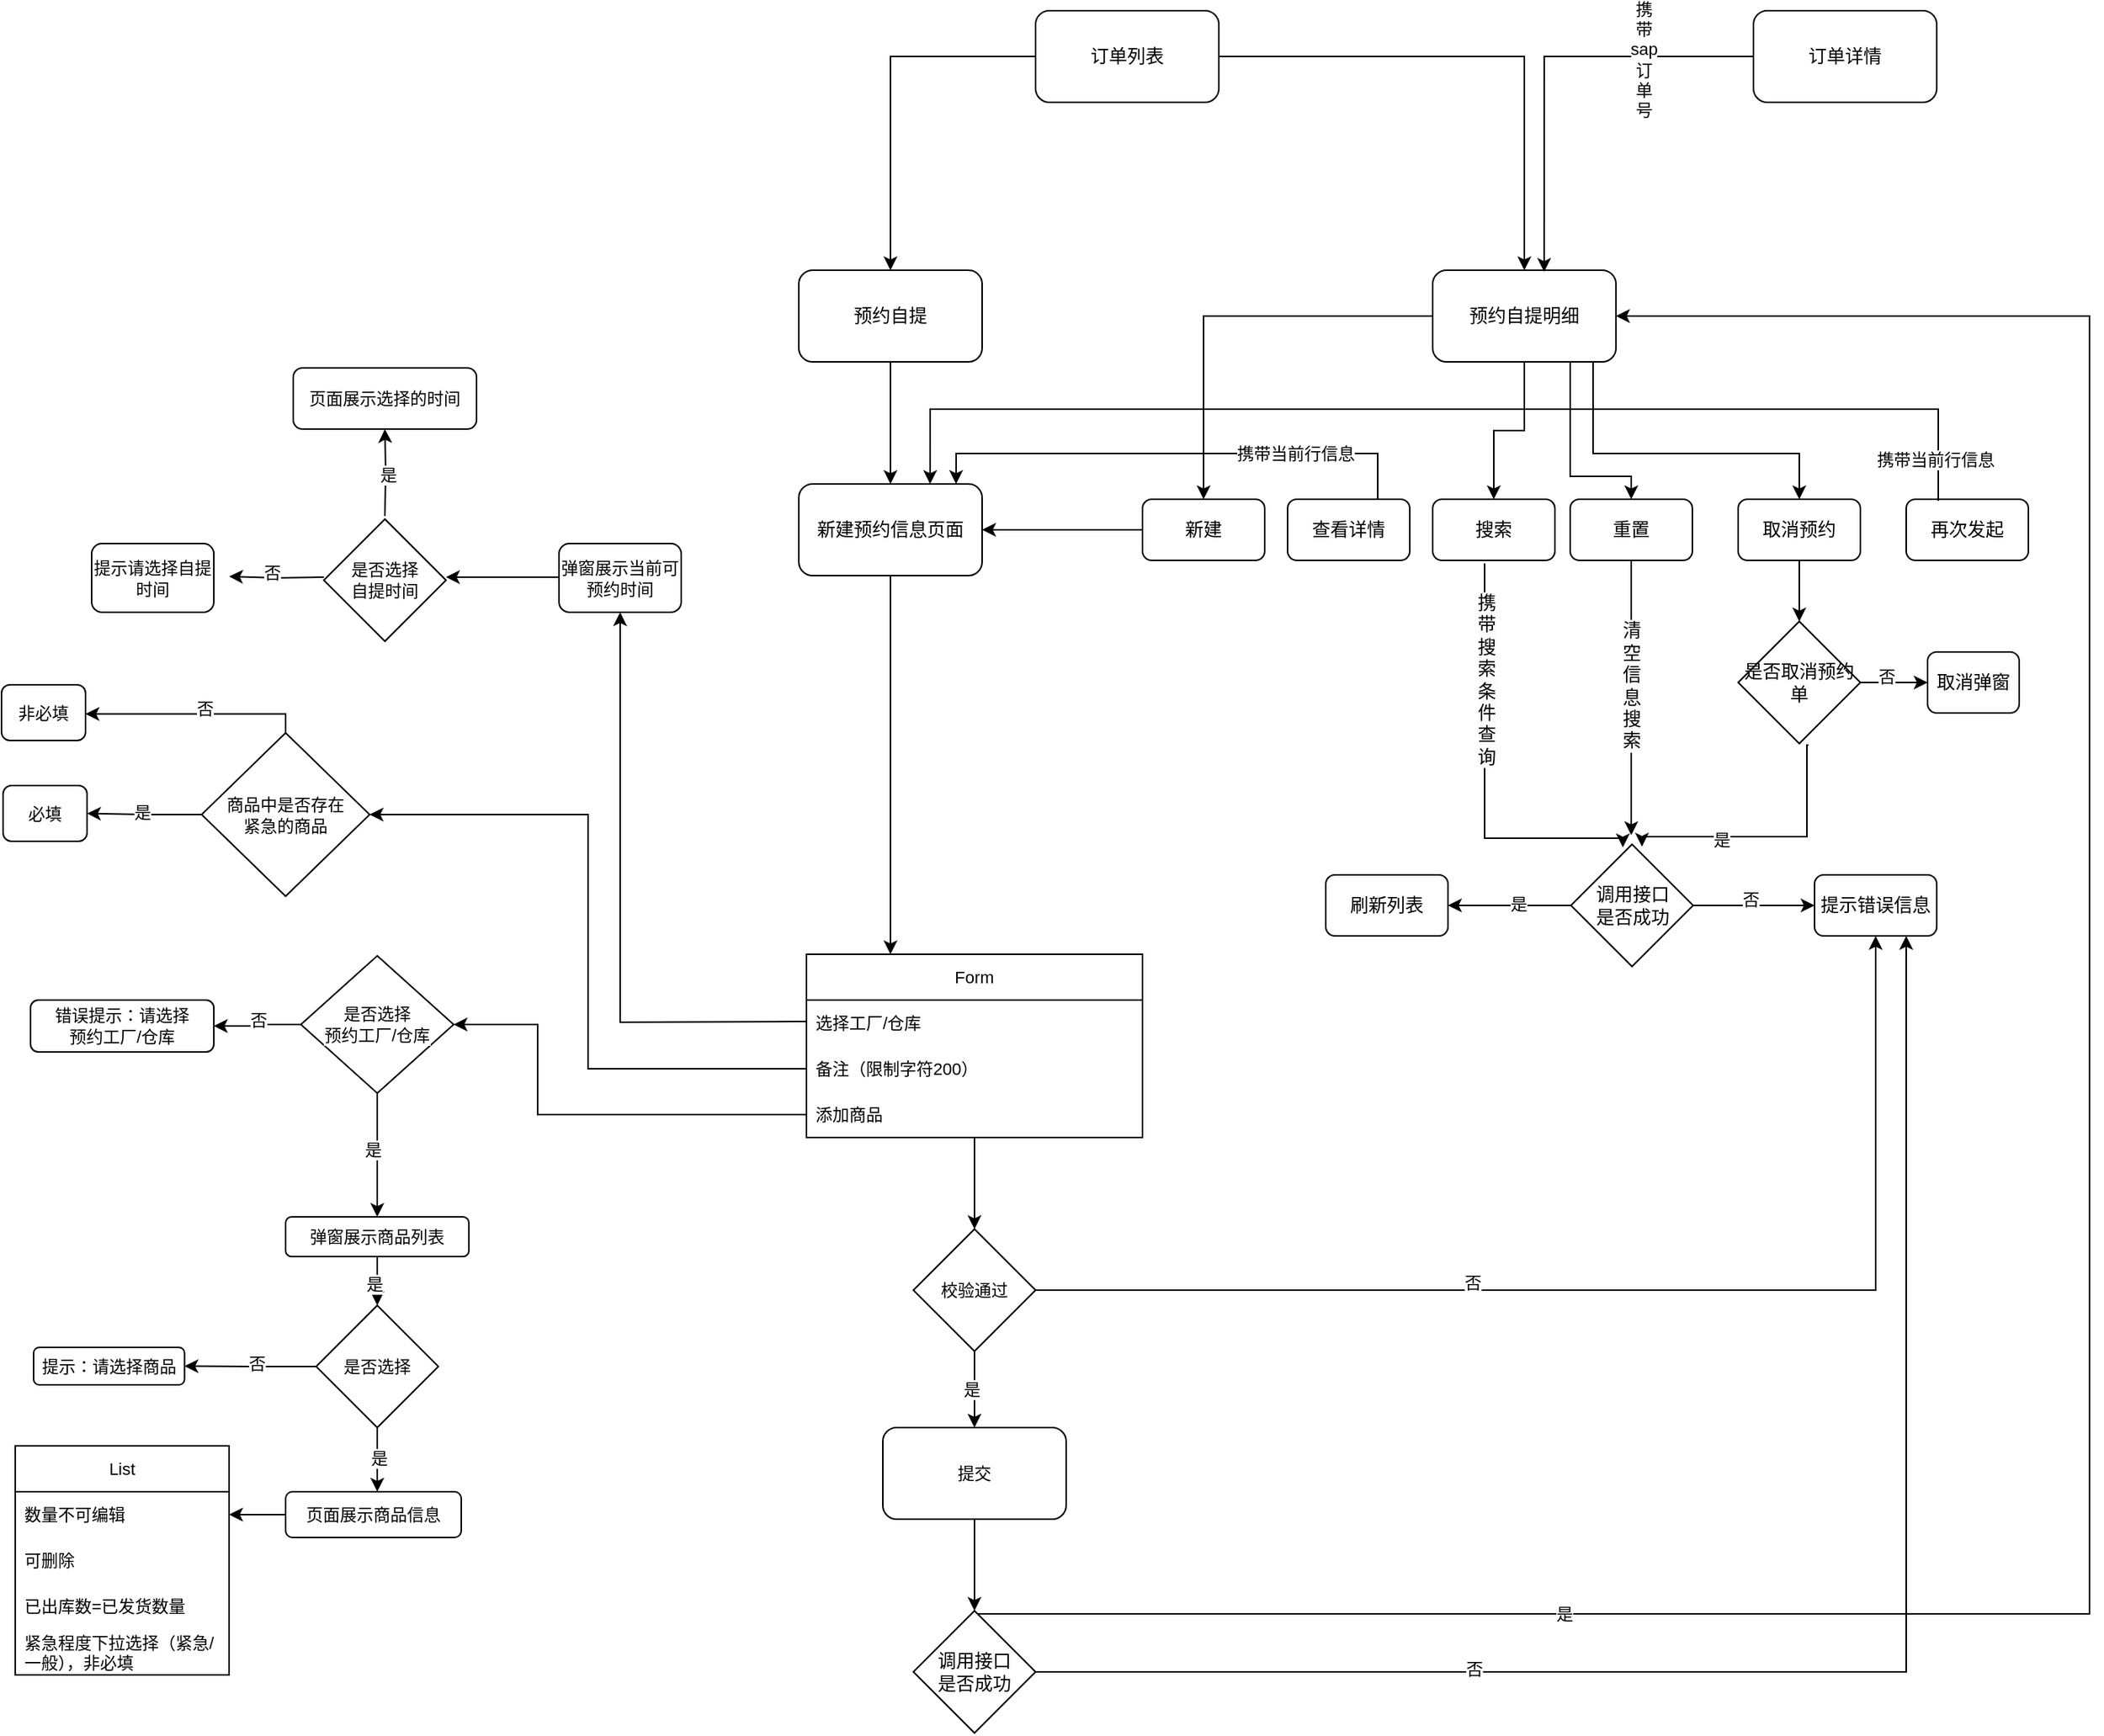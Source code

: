 <mxfile version="24.6.4" type="github">
  <diagram name="第 1 页" id="6jLwEe3Q7Ie_MfTxPmG3">
    <mxGraphModel dx="1687" dy="878" grid="1" gridSize="10" guides="1" tooltips="1" connect="1" arrows="1" fold="1" page="1" pageScale="1" pageWidth="827" pageHeight="1169" math="0" shadow="0">
      <root>
        <mxCell id="0" />
        <mxCell id="1" parent="0" />
        <mxCell id="QM46VXPzepDQlr1Fwprh-3" style="edgeStyle=orthogonalEdgeStyle;rounded=0;orthogonalLoop=1;jettySize=auto;html=1;" edge="1" parent="1" source="QM46VXPzepDQlr1Fwprh-1" target="QM46VXPzepDQlr1Fwprh-5">
          <mxGeometry relative="1" as="geometry">
            <mxPoint x="906" y="150" as="targetPoint" />
          </mxGeometry>
        </mxCell>
        <mxCell id="QM46VXPzepDQlr1Fwprh-110" style="edgeStyle=orthogonalEdgeStyle;shape=connector;rounded=0;orthogonalLoop=1;jettySize=auto;html=1;entryX=0.5;entryY=0;entryDx=0;entryDy=0;strokeColor=default;align=center;verticalAlign=middle;fontFamily=Helvetica;fontSize=11;fontColor=default;labelBackgroundColor=default;endArrow=classic;" edge="1" parent="1" source="QM46VXPzepDQlr1Fwprh-1" target="QM46VXPzepDQlr1Fwprh-4">
          <mxGeometry relative="1" as="geometry" />
        </mxCell>
        <mxCell id="QM46VXPzepDQlr1Fwprh-1" value="订单列表" style="rounded=1;whiteSpace=wrap;html=1;" vertex="1" parent="1">
          <mxGeometry x="686" y="20" width="120" height="60" as="geometry" />
        </mxCell>
        <mxCell id="QM46VXPzepDQlr1Fwprh-6" style="edgeStyle=orthogonalEdgeStyle;rounded=0;orthogonalLoop=1;jettySize=auto;html=1;" edge="1" parent="1" source="QM46VXPzepDQlr1Fwprh-4" target="QM46VXPzepDQlr1Fwprh-7">
          <mxGeometry relative="1" as="geometry">
            <mxPoint x="596" y="360" as="targetPoint" />
          </mxGeometry>
        </mxCell>
        <mxCell id="QM46VXPzepDQlr1Fwprh-4" value="预约自提" style="rounded=1;whiteSpace=wrap;html=1;" vertex="1" parent="1">
          <mxGeometry x="531" y="190" width="120" height="60" as="geometry" />
        </mxCell>
        <mxCell id="QM46VXPzepDQlr1Fwprh-37" style="edgeStyle=orthogonalEdgeStyle;rounded=0;orthogonalLoop=1;jettySize=auto;html=1;" edge="1" parent="1" source="QM46VXPzepDQlr1Fwprh-5" target="QM46VXPzepDQlr1Fwprh-14">
          <mxGeometry relative="1" as="geometry" />
        </mxCell>
        <mxCell id="QM46VXPzepDQlr1Fwprh-40" style="edgeStyle=orthogonalEdgeStyle;rounded=0;orthogonalLoop=1;jettySize=auto;html=1;entryX=0.5;entryY=0;entryDx=0;entryDy=0;" edge="1" parent="1" source="QM46VXPzepDQlr1Fwprh-5" target="QM46VXPzepDQlr1Fwprh-41">
          <mxGeometry relative="1" as="geometry">
            <mxPoint x="876" y="340" as="targetPoint" />
          </mxGeometry>
        </mxCell>
        <mxCell id="QM46VXPzepDQlr1Fwprh-86" style="edgeStyle=orthogonalEdgeStyle;shape=connector;rounded=0;orthogonalLoop=1;jettySize=auto;html=1;strokeColor=default;align=center;verticalAlign=middle;fontFamily=Helvetica;fontSize=11;fontColor=default;labelBackgroundColor=default;endArrow=classic;" edge="1" parent="1" source="QM46VXPzepDQlr1Fwprh-5" target="QM46VXPzepDQlr1Fwprh-26">
          <mxGeometry relative="1" as="geometry">
            <Array as="points">
              <mxPoint x="1051" y="310" />
              <mxPoint x="1186" y="310" />
            </Array>
          </mxGeometry>
        </mxCell>
        <mxCell id="QM46VXPzepDQlr1Fwprh-5" value="预约自提明细" style="rounded=1;whiteSpace=wrap;html=1;" vertex="1" parent="1">
          <mxGeometry x="946" y="190" width="120" height="60" as="geometry" />
        </mxCell>
        <mxCell id="QM46VXPzepDQlr1Fwprh-108" style="edgeStyle=orthogonalEdgeStyle;shape=connector;rounded=0;orthogonalLoop=1;jettySize=auto;html=1;entryX=0.25;entryY=0;entryDx=0;entryDy=0;strokeColor=default;align=center;verticalAlign=middle;fontFamily=Helvetica;fontSize=11;fontColor=default;labelBackgroundColor=default;endArrow=classic;" edge="1" parent="1" source="QM46VXPzepDQlr1Fwprh-7" target="QM46VXPzepDQlr1Fwprh-61">
          <mxGeometry relative="1" as="geometry" />
        </mxCell>
        <mxCell id="QM46VXPzepDQlr1Fwprh-7" value="新建预约信息页面" style="rounded=1;whiteSpace=wrap;html=1;" vertex="1" parent="1">
          <mxGeometry x="531" y="330" width="120" height="60" as="geometry" />
        </mxCell>
        <mxCell id="QM46VXPzepDQlr1Fwprh-9" value="" style="edgeStyle=orthogonalEdgeStyle;rounded=0;orthogonalLoop=1;jettySize=auto;html=1;exitX=0.25;exitY=1;exitDx=0;exitDy=0;" edge="1" parent="1" source="QM46VXPzepDQlr1Fwprh-5" target="QM46VXPzepDQlr1Fwprh-17">
          <mxGeometry relative="1" as="geometry">
            <mxPoint x="976" y="260" as="sourcePoint" />
            <Array as="points">
              <mxPoint x="1036" y="250" />
              <mxPoint x="1036" y="325" />
              <mxPoint x="1076" y="325" />
            </Array>
          </mxGeometry>
        </mxCell>
        <mxCell id="QM46VXPzepDQlr1Fwprh-87" style="edgeStyle=orthogonalEdgeStyle;shape=connector;rounded=0;orthogonalLoop=1;jettySize=auto;html=1;entryX=0.5;entryY=0;entryDx=0;entryDy=0;strokeColor=default;align=center;verticalAlign=middle;fontFamily=Helvetica;fontSize=11;fontColor=default;labelBackgroundColor=default;endArrow=classic;" edge="1" parent="1">
          <mxGeometry relative="1" as="geometry">
            <mxPoint x="980" y="382" as="sourcePoint" />
            <mxPoint x="1070.5" y="568" as="targetPoint" />
            <Array as="points">
              <mxPoint x="980" y="562" />
              <mxPoint x="1071" y="562" />
            </Array>
          </mxGeometry>
        </mxCell>
        <mxCell id="QM46VXPzepDQlr1Fwprh-88" value="&lt;span style=&quot;font-size: 12px; text-wrap: wrap; background-color: rgb(251, 251, 251);&quot;&gt;携带搜索条件查询&lt;/span&gt;" style="edgeLabel;html=1;align=center;verticalAlign=middle;resizable=0;points=[];fontFamily=Helvetica;fontSize=11;fontColor=default;labelBackgroundColor=default;" vertex="1" connectable="0" parent="QM46VXPzepDQlr1Fwprh-87">
          <mxGeometry x="-0.465" y="4" relative="1" as="geometry">
            <mxPoint x="-3" y="2" as="offset" />
          </mxGeometry>
        </mxCell>
        <mxCell id="QM46VXPzepDQlr1Fwprh-14" value="搜索" style="whiteSpace=wrap;html=1;rounded=1;glass=0;strokeWidth=1;shadow=0;" vertex="1" parent="1">
          <mxGeometry x="946" y="340" width="80" height="40" as="geometry" />
        </mxCell>
        <mxCell id="QM46VXPzepDQlr1Fwprh-43" style="edgeStyle=orthogonalEdgeStyle;rounded=0;orthogonalLoop=1;jettySize=auto;html=1;" edge="1" parent="1" source="QM46VXPzepDQlr1Fwprh-17">
          <mxGeometry relative="1" as="geometry">
            <mxPoint x="1076" y="560" as="targetPoint" />
          </mxGeometry>
        </mxCell>
        <mxCell id="QM46VXPzepDQlr1Fwprh-89" value="&lt;span style=&quot;font-size: 12px; text-wrap: wrap; background-color: rgb(251, 251, 251);&quot;&gt;清空信息搜索&lt;/span&gt;" style="edgeLabel;html=1;align=center;verticalAlign=middle;resizable=0;points=[];fontFamily=Helvetica;fontSize=11;fontColor=default;labelBackgroundColor=default;" vertex="1" connectable="0" parent="QM46VXPzepDQlr1Fwprh-43">
          <mxGeometry x="-0.435" relative="1" as="geometry">
            <mxPoint y="31" as="offset" />
          </mxGeometry>
        </mxCell>
        <mxCell id="QM46VXPzepDQlr1Fwprh-17" value="重置" style="whiteSpace=wrap;html=1;rounded=1;glass=0;strokeWidth=1;shadow=0;" vertex="1" parent="1">
          <mxGeometry x="1036" y="340" width="80" height="40" as="geometry" />
        </mxCell>
        <mxCell id="QM46VXPzepDQlr1Fwprh-19" value="" style="edgeStyle=orthogonalEdgeStyle;rounded=0;orthogonalLoop=1;jettySize=auto;html=1;" edge="1" parent="1">
          <mxGeometry relative="1" as="geometry">
            <mxPoint x="700" y="440" as="sourcePoint" />
          </mxGeometry>
        </mxCell>
        <mxCell id="QM46VXPzepDQlr1Fwprh-21" value="刷新列表" style="rounded=1;whiteSpace=wrap;html=1;fontSize=12;glass=0;strokeWidth=1;shadow=0;" vertex="1" parent="1">
          <mxGeometry x="876" y="586" width="80" height="40" as="geometry" />
        </mxCell>
        <mxCell id="QM46VXPzepDQlr1Fwprh-22" value="提示错误信息" style="rounded=1;whiteSpace=wrap;html=1;" vertex="1" parent="1">
          <mxGeometry x="1196" y="586" width="80" height="40" as="geometry" />
        </mxCell>
        <mxCell id="QM46VXPzepDQlr1Fwprh-91" style="edgeStyle=orthogonalEdgeStyle;shape=connector;rounded=0;orthogonalLoop=1;jettySize=auto;html=1;entryX=0.5;entryY=0;entryDx=0;entryDy=0;strokeColor=default;align=center;verticalAlign=middle;fontFamily=Helvetica;fontSize=11;fontColor=default;labelBackgroundColor=default;endArrow=classic;" edge="1" parent="1" source="QM46VXPzepDQlr1Fwprh-26" target="QM46VXPzepDQlr1Fwprh-90">
          <mxGeometry relative="1" as="geometry" />
        </mxCell>
        <mxCell id="QM46VXPzepDQlr1Fwprh-26" value="取消预约" style="whiteSpace=wrap;html=1;rounded=1;glass=0;strokeWidth=1;shadow=0;" vertex="1" parent="1">
          <mxGeometry x="1146" y="340" width="80" height="40" as="geometry" />
        </mxCell>
        <mxCell id="QM46VXPzepDQlr1Fwprh-48" style="edgeStyle=orthogonalEdgeStyle;shape=connector;rounded=0;orthogonalLoop=1;jettySize=auto;html=1;strokeColor=default;align=center;verticalAlign=middle;fontFamily=Helvetica;fontSize=11;fontColor=default;labelBackgroundColor=default;endArrow=classic;" edge="1" parent="1" source="QM46VXPzepDQlr1Fwprh-28" target="QM46VXPzepDQlr1Fwprh-21">
          <mxGeometry relative="1" as="geometry" />
        </mxCell>
        <mxCell id="QM46VXPzepDQlr1Fwprh-71" value="是" style="edgeLabel;html=1;align=center;verticalAlign=middle;resizable=0;points=[];fontFamily=Helvetica;fontSize=11;fontColor=default;labelBackgroundColor=default;" vertex="1" connectable="0" parent="QM46VXPzepDQlr1Fwprh-48">
          <mxGeometry x="-0.143" y="-1" relative="1" as="geometry">
            <mxPoint as="offset" />
          </mxGeometry>
        </mxCell>
        <mxCell id="QM46VXPzepDQlr1Fwprh-50" style="edgeStyle=orthogonalEdgeStyle;shape=connector;rounded=0;orthogonalLoop=1;jettySize=auto;html=1;strokeColor=default;align=center;verticalAlign=middle;fontFamily=Helvetica;fontSize=11;fontColor=default;labelBackgroundColor=default;endArrow=classic;" edge="1" parent="1" source="QM46VXPzepDQlr1Fwprh-28" target="QM46VXPzepDQlr1Fwprh-22">
          <mxGeometry relative="1" as="geometry" />
        </mxCell>
        <mxCell id="QM46VXPzepDQlr1Fwprh-72" value="否" style="edgeLabel;html=1;align=center;verticalAlign=middle;resizable=0;points=[];fontFamily=Helvetica;fontSize=11;fontColor=default;labelBackgroundColor=default;" vertex="1" connectable="0" parent="QM46VXPzepDQlr1Fwprh-50">
          <mxGeometry x="-0.082" y="4" relative="1" as="geometry">
            <mxPoint x="1" as="offset" />
          </mxGeometry>
        </mxCell>
        <mxCell id="QM46VXPzepDQlr1Fwprh-28" value="调用接口&lt;div&gt;是否成功&lt;/div&gt;" style="rhombus;whiteSpace=wrap;html=1;" vertex="1" parent="1">
          <mxGeometry x="1036.5" y="566" width="80" height="80" as="geometry" />
        </mxCell>
        <mxCell id="QM46VXPzepDQlr1Fwprh-42" style="edgeStyle=orthogonalEdgeStyle;rounded=0;orthogonalLoop=1;jettySize=auto;html=1;entryX=1;entryY=0.5;entryDx=0;entryDy=0;" edge="1" parent="1" source="QM46VXPzepDQlr1Fwprh-41" target="QM46VXPzepDQlr1Fwprh-7">
          <mxGeometry relative="1" as="geometry" />
        </mxCell>
        <mxCell id="QM46VXPzepDQlr1Fwprh-41" value="新建" style="whiteSpace=wrap;html=1;rounded=1;glass=0;strokeWidth=1;shadow=0;" vertex="1" parent="1">
          <mxGeometry x="756" y="340" width="80" height="40" as="geometry" />
        </mxCell>
        <mxCell id="QM46VXPzepDQlr1Fwprh-51" value="订单详情" style="rounded=1;whiteSpace=wrap;html=1;" vertex="1" parent="1">
          <mxGeometry x="1156" y="20" width="120" height="60" as="geometry" />
        </mxCell>
        <mxCell id="QM46VXPzepDQlr1Fwprh-52" style="edgeStyle=orthogonalEdgeStyle;shape=connector;rounded=0;orthogonalLoop=1;jettySize=auto;html=1;entryX=0.608;entryY=0.017;entryDx=0;entryDy=0;entryPerimeter=0;strokeColor=default;align=center;verticalAlign=middle;fontFamily=Helvetica;fontSize=11;fontColor=default;labelBackgroundColor=default;endArrow=classic;" edge="1" parent="1" source="QM46VXPzepDQlr1Fwprh-51" target="QM46VXPzepDQlr1Fwprh-5">
          <mxGeometry relative="1" as="geometry" />
        </mxCell>
        <mxCell id="QM46VXPzepDQlr1Fwprh-85" value="&lt;span style=&quot;text-wrap: wrap;&quot;&gt;携带sap订单号&lt;/span&gt;" style="edgeLabel;html=1;align=center;verticalAlign=middle;resizable=0;points=[];fontFamily=Helvetica;fontSize=11;fontColor=default;labelBackgroundColor=default;" vertex="1" connectable="0" parent="QM46VXPzepDQlr1Fwprh-52">
          <mxGeometry x="-0.482" y="2" relative="1" as="geometry">
            <mxPoint as="offset" />
          </mxGeometry>
        </mxCell>
        <mxCell id="QM46VXPzepDQlr1Fwprh-76" style="edgeStyle=orthogonalEdgeStyle;shape=connector;rounded=0;orthogonalLoop=1;jettySize=auto;html=1;entryX=0.5;entryY=0;entryDx=0;entryDy=0;strokeColor=default;align=center;verticalAlign=middle;fontFamily=Helvetica;fontSize=11;fontColor=default;labelBackgroundColor=default;endArrow=classic;" edge="1" parent="1" source="QM46VXPzepDQlr1Fwprh-57" target="QM46VXPzepDQlr1Fwprh-75">
          <mxGeometry relative="1" as="geometry" />
        </mxCell>
        <mxCell id="QM46VXPzepDQlr1Fwprh-57" value="提交" style="rounded=1;whiteSpace=wrap;html=1;fontFamily=Helvetica;fontSize=11;fontColor=default;labelBackgroundColor=default;" vertex="1" parent="1">
          <mxGeometry x="586" y="948" width="120" height="60" as="geometry" />
        </mxCell>
        <mxCell id="QM46VXPzepDQlr1Fwprh-68" style="edgeStyle=orthogonalEdgeStyle;shape=connector;rounded=0;orthogonalLoop=1;jettySize=auto;html=1;strokeColor=default;align=center;verticalAlign=middle;fontFamily=Helvetica;fontSize=11;fontColor=default;labelBackgroundColor=default;endArrow=classic;" edge="1" parent="1" source="QM46VXPzepDQlr1Fwprh-61" target="QM46VXPzepDQlr1Fwprh-67">
          <mxGeometry relative="1" as="geometry" />
        </mxCell>
        <mxCell id="QM46VXPzepDQlr1Fwprh-61" value="Form" style="swimlane;fontStyle=0;childLayout=stackLayout;horizontal=1;startSize=30;horizontalStack=0;resizeParent=1;resizeParentMax=0;resizeLast=0;collapsible=1;marginBottom=0;whiteSpace=wrap;html=1;fontFamily=Helvetica;fontSize=11;fontColor=default;labelBackgroundColor=default;" vertex="1" parent="1">
          <mxGeometry x="536" y="638" width="220" height="120" as="geometry" />
        </mxCell>
        <mxCell id="QM46VXPzepDQlr1Fwprh-62" value="选择工厂/仓库" style="text;strokeColor=none;fillColor=none;align=left;verticalAlign=middle;spacingLeft=4;spacingRight=4;overflow=hidden;points=[[0,0.5],[1,0.5]];portConstraint=eastwest;rotatable=0;whiteSpace=wrap;html=1;fontFamily=Helvetica;fontSize=11;fontColor=default;labelBackgroundColor=default;" vertex="1" parent="QM46VXPzepDQlr1Fwprh-61">
          <mxGeometry y="30" width="220" height="30" as="geometry" />
        </mxCell>
        <mxCell id="QM46VXPzepDQlr1Fwprh-123" value="备注（限制字符200）" style="text;strokeColor=none;fillColor=none;align=left;verticalAlign=middle;spacingLeft=4;spacingRight=4;overflow=hidden;points=[[0,0.5],[1,0.5]];portConstraint=eastwest;rotatable=0;whiteSpace=wrap;html=1;fontFamily=Helvetica;fontSize=11;fontColor=default;labelBackgroundColor=default;" vertex="1" parent="QM46VXPzepDQlr1Fwprh-61">
          <mxGeometry y="60" width="220" height="30" as="geometry" />
        </mxCell>
        <mxCell id="QM46VXPzepDQlr1Fwprh-140" value="添加商品" style="text;strokeColor=none;fillColor=none;align=left;verticalAlign=middle;spacingLeft=4;spacingRight=4;overflow=hidden;points=[[0,0.5],[1,0.5]];portConstraint=eastwest;rotatable=0;whiteSpace=wrap;html=1;fontFamily=Helvetica;fontSize=11;fontColor=default;labelBackgroundColor=default;" vertex="1" parent="QM46VXPzepDQlr1Fwprh-61">
          <mxGeometry y="90" width="220" height="30" as="geometry" />
        </mxCell>
        <mxCell id="QM46VXPzepDQlr1Fwprh-69" style="edgeStyle=orthogonalEdgeStyle;shape=connector;rounded=0;orthogonalLoop=1;jettySize=auto;html=1;strokeColor=default;align=center;verticalAlign=middle;fontFamily=Helvetica;fontSize=11;fontColor=default;labelBackgroundColor=default;endArrow=classic;" edge="1" parent="1" source="QM46VXPzepDQlr1Fwprh-67" target="QM46VXPzepDQlr1Fwprh-57">
          <mxGeometry relative="1" as="geometry" />
        </mxCell>
        <mxCell id="QM46VXPzepDQlr1Fwprh-70" value="是" style="edgeLabel;html=1;align=center;verticalAlign=middle;resizable=0;points=[];fontFamily=Helvetica;fontSize=11;fontColor=default;labelBackgroundColor=default;" vertex="1" connectable="0" parent="QM46VXPzepDQlr1Fwprh-69">
          <mxGeometry y="-2" relative="1" as="geometry">
            <mxPoint as="offset" />
          </mxGeometry>
        </mxCell>
        <mxCell id="QM46VXPzepDQlr1Fwprh-73" style="edgeStyle=orthogonalEdgeStyle;shape=connector;rounded=0;orthogonalLoop=1;jettySize=auto;html=1;strokeColor=default;align=center;verticalAlign=middle;fontFamily=Helvetica;fontSize=11;fontColor=default;labelBackgroundColor=default;endArrow=classic;" edge="1" parent="1" source="QM46VXPzepDQlr1Fwprh-67" target="QM46VXPzepDQlr1Fwprh-22">
          <mxGeometry relative="1" as="geometry">
            <mxPoint x="766" y="750" as="targetPoint" />
          </mxGeometry>
        </mxCell>
        <mxCell id="QM46VXPzepDQlr1Fwprh-74" value="否" style="edgeLabel;html=1;align=center;verticalAlign=middle;resizable=0;points=[];fontFamily=Helvetica;fontSize=11;fontColor=default;labelBackgroundColor=default;" vertex="1" connectable="0" parent="QM46VXPzepDQlr1Fwprh-73">
          <mxGeometry x="-0.269" y="5" relative="1" as="geometry">
            <mxPoint as="offset" />
          </mxGeometry>
        </mxCell>
        <mxCell id="QM46VXPzepDQlr1Fwprh-67" value="校验通过" style="rhombus;whiteSpace=wrap;html=1;fontFamily=Helvetica;fontSize=11;fontColor=default;labelBackgroundColor=default;" vertex="1" parent="1">
          <mxGeometry x="606" y="818" width="80" height="80" as="geometry" />
        </mxCell>
        <mxCell id="QM46VXPzepDQlr1Fwprh-77" style="edgeStyle=orthogonalEdgeStyle;shape=connector;rounded=0;orthogonalLoop=1;jettySize=auto;html=1;entryX=0.75;entryY=1;entryDx=0;entryDy=0;strokeColor=default;align=center;verticalAlign=middle;fontFamily=Helvetica;fontSize=11;fontColor=default;labelBackgroundColor=default;endArrow=classic;" edge="1" parent="1" source="QM46VXPzepDQlr1Fwprh-75" target="QM46VXPzepDQlr1Fwprh-22">
          <mxGeometry relative="1" as="geometry" />
        </mxCell>
        <mxCell id="QM46VXPzepDQlr1Fwprh-78" value="否" style="edgeLabel;html=1;align=center;verticalAlign=middle;resizable=0;points=[];fontFamily=Helvetica;fontSize=11;fontColor=default;labelBackgroundColor=default;" vertex="1" connectable="0" parent="QM46VXPzepDQlr1Fwprh-77">
          <mxGeometry x="-0.455" y="2" relative="1" as="geometry">
            <mxPoint as="offset" />
          </mxGeometry>
        </mxCell>
        <mxCell id="QM46VXPzepDQlr1Fwprh-80" style="edgeStyle=orthogonalEdgeStyle;shape=connector;rounded=0;orthogonalLoop=1;jettySize=auto;html=1;entryX=1;entryY=0.5;entryDx=0;entryDy=0;strokeColor=default;align=center;verticalAlign=middle;fontFamily=Helvetica;fontSize=11;fontColor=default;labelBackgroundColor=default;endArrow=classic;" edge="1" parent="1" source="QM46VXPzepDQlr1Fwprh-75" target="QM46VXPzepDQlr1Fwprh-5">
          <mxGeometry relative="1" as="geometry">
            <Array as="points">
              <mxPoint x="646" y="1070" />
              <mxPoint x="1376" y="1070" />
              <mxPoint x="1376" y="220" />
            </Array>
          </mxGeometry>
        </mxCell>
        <mxCell id="QM46VXPzepDQlr1Fwprh-81" value="是" style="edgeLabel;html=1;align=center;verticalAlign=middle;resizable=0;points=[];fontFamily=Helvetica;fontSize=11;fontColor=default;labelBackgroundColor=default;" vertex="1" connectable="0" parent="QM46VXPzepDQlr1Fwprh-80">
          <mxGeometry x="-0.593" relative="1" as="geometry">
            <mxPoint as="offset" />
          </mxGeometry>
        </mxCell>
        <mxCell id="QM46VXPzepDQlr1Fwprh-75" value="调用接口&lt;div&gt;是否成功&lt;/div&gt;" style="rhombus;whiteSpace=wrap;html=1;" vertex="1" parent="1">
          <mxGeometry x="606" y="1068" width="80" height="80" as="geometry" />
        </mxCell>
        <mxCell id="QM46VXPzepDQlr1Fwprh-82" value="再次发起" style="whiteSpace=wrap;html=1;rounded=1;glass=0;strokeWidth=1;shadow=0;" vertex="1" parent="1">
          <mxGeometry x="1256" y="340" width="80" height="40" as="geometry" />
        </mxCell>
        <mxCell id="QM46VXPzepDQlr1Fwprh-83" style="edgeStyle=orthogonalEdgeStyle;shape=connector;rounded=0;orthogonalLoop=1;jettySize=auto;html=1;entryX=0.833;entryY=-0.017;entryDx=0;entryDy=0;entryPerimeter=0;strokeColor=default;align=center;verticalAlign=middle;fontFamily=Helvetica;fontSize=11;fontColor=default;labelBackgroundColor=default;endArrow=classic;" edge="1" parent="1">
          <mxGeometry relative="1" as="geometry">
            <mxPoint x="1277" y="341" as="sourcePoint" />
            <mxPoint x="616.96" y="329.98" as="targetPoint" />
            <Array as="points">
              <mxPoint x="1277" y="281" />
              <mxPoint x="617" y="281" />
            </Array>
          </mxGeometry>
        </mxCell>
        <mxCell id="QM46VXPzepDQlr1Fwprh-84" value="携带当前行信息" style="edgeLabel;html=1;align=center;verticalAlign=middle;resizable=0;points=[];fontFamily=Helvetica;fontSize=11;fontColor=default;labelBackgroundColor=default;" vertex="1" connectable="0" parent="QM46VXPzepDQlr1Fwprh-83">
          <mxGeometry x="-0.93" y="2" relative="1" as="geometry">
            <mxPoint as="offset" />
          </mxGeometry>
        </mxCell>
        <mxCell id="QM46VXPzepDQlr1Fwprh-92" style="edgeStyle=orthogonalEdgeStyle;shape=connector;rounded=0;orthogonalLoop=1;jettySize=auto;html=1;strokeColor=default;align=center;verticalAlign=middle;fontFamily=Helvetica;fontSize=11;fontColor=default;labelBackgroundColor=default;endArrow=classic;" edge="1" parent="1">
          <mxGeometry relative="1" as="geometry">
            <mxPoint x="1192" y="501" as="sourcePoint" />
            <mxPoint x="1083" y="567.5" as="targetPoint" />
            <Array as="points">
              <mxPoint x="1191" y="501" />
              <mxPoint x="1191" y="561" />
              <mxPoint x="1083" y="561" />
            </Array>
          </mxGeometry>
        </mxCell>
        <mxCell id="QM46VXPzepDQlr1Fwprh-93" value="是" style="edgeLabel;html=1;align=center;verticalAlign=middle;resizable=0;points=[];fontFamily=Helvetica;fontSize=11;fontColor=default;labelBackgroundColor=default;" vertex="1" connectable="0" parent="QM46VXPzepDQlr1Fwprh-92">
          <mxGeometry x="0.333" y="2" relative="1" as="geometry">
            <mxPoint as="offset" />
          </mxGeometry>
        </mxCell>
        <mxCell id="QM46VXPzepDQlr1Fwprh-100" style="edgeStyle=orthogonalEdgeStyle;shape=connector;rounded=0;orthogonalLoop=1;jettySize=auto;html=1;entryX=0;entryY=0.5;entryDx=0;entryDy=0;strokeColor=default;align=center;verticalAlign=middle;fontFamily=Helvetica;fontSize=11;fontColor=default;labelBackgroundColor=default;endArrow=classic;" edge="1" parent="1" source="QM46VXPzepDQlr1Fwprh-90" target="QM46VXPzepDQlr1Fwprh-98">
          <mxGeometry relative="1" as="geometry" />
        </mxCell>
        <mxCell id="QM46VXPzepDQlr1Fwprh-101" value="否" style="edgeLabel;html=1;align=center;verticalAlign=middle;resizable=0;points=[];fontFamily=Helvetica;fontSize=11;fontColor=default;labelBackgroundColor=default;" vertex="1" connectable="0" parent="QM46VXPzepDQlr1Fwprh-100">
          <mxGeometry x="-0.227" y="4" relative="1" as="geometry">
            <mxPoint as="offset" />
          </mxGeometry>
        </mxCell>
        <mxCell id="QM46VXPzepDQlr1Fwprh-90" value="是否取消预约单" style="rhombus;whiteSpace=wrap;html=1;" vertex="1" parent="1">
          <mxGeometry x="1146" y="420" width="80" height="80" as="geometry" />
        </mxCell>
        <mxCell id="QM46VXPzepDQlr1Fwprh-98" value="&lt;span style=&quot;font-size: 12px; background-color: rgb(251, 251, 251);&quot;&gt;取消弹窗&lt;/span&gt;" style="rounded=1;whiteSpace=wrap;html=1;fontFamily=Helvetica;fontSize=11;fontColor=default;labelBackgroundColor=default;" vertex="1" parent="1">
          <mxGeometry x="1270" y="440" width="60" height="40" as="geometry" />
        </mxCell>
        <mxCell id="QM46VXPzepDQlr1Fwprh-102" value="查看详情" style="whiteSpace=wrap;html=1;rounded=1;glass=0;strokeWidth=1;shadow=0;" vertex="1" parent="1">
          <mxGeometry x="851" y="340" width="80" height="40" as="geometry" />
        </mxCell>
        <mxCell id="QM46VXPzepDQlr1Fwprh-103" style="edgeStyle=orthogonalEdgeStyle;shape=connector;rounded=0;orthogonalLoop=1;jettySize=auto;html=1;entryX=0.658;entryY=0;entryDx=0;entryDy=0;entryPerimeter=0;strokeColor=default;align=center;verticalAlign=middle;fontFamily=Helvetica;fontSize=11;fontColor=default;labelBackgroundColor=default;endArrow=classic;" edge="1" parent="1">
          <mxGeometry relative="1" as="geometry">
            <mxPoint x="910" y="340" as="sourcePoint" />
            <mxPoint x="633.96" y="330" as="targetPoint" />
            <Array as="points">
              <mxPoint x="910" y="310" />
              <mxPoint x="634" y="310" />
            </Array>
          </mxGeometry>
        </mxCell>
        <mxCell id="QM46VXPzepDQlr1Fwprh-104" value="携带当前行信息" style="edgeLabel;html=1;align=center;verticalAlign=middle;resizable=0;points=[];fontFamily=Helvetica;fontSize=11;fontColor=default;labelBackgroundColor=default;" vertex="1" connectable="0" parent="QM46VXPzepDQlr1Fwprh-103">
          <mxGeometry x="-0.638" relative="1" as="geometry">
            <mxPoint x="-25" as="offset" />
          </mxGeometry>
        </mxCell>
        <mxCell id="QM46VXPzepDQlr1Fwprh-112" value="" style="edgeStyle=orthogonalEdgeStyle;shape=connector;rounded=0;orthogonalLoop=1;jettySize=auto;html=1;strokeColor=default;align=center;verticalAlign=middle;fontFamily=Helvetica;fontSize=11;fontColor=default;labelBackgroundColor=default;endArrow=classic;" edge="1" parent="1" source="QM46VXPzepDQlr1Fwprh-106">
          <mxGeometry relative="1" as="geometry">
            <mxPoint x="300" y="391" as="targetPoint" />
          </mxGeometry>
        </mxCell>
        <mxCell id="QM46VXPzepDQlr1Fwprh-106" value="弹窗展示当前可预约时间" style="rounded=1;whiteSpace=wrap;html=1;fontFamily=Helvetica;fontSize=11;fontColor=default;labelBackgroundColor=default;" vertex="1" parent="1">
          <mxGeometry x="374" y="369" width="80" height="45" as="geometry" />
        </mxCell>
        <mxCell id="QM46VXPzepDQlr1Fwprh-105" style="edgeStyle=orthogonalEdgeStyle;shape=connector;rounded=0;orthogonalLoop=1;jettySize=auto;html=1;strokeColor=default;align=center;verticalAlign=middle;fontFamily=Helvetica;fontSize=11;fontColor=default;labelBackgroundColor=default;endArrow=classic;" edge="1" parent="1" target="QM46VXPzepDQlr1Fwprh-106">
          <mxGeometry relative="1" as="geometry">
            <mxPoint x="420" y="574" as="targetPoint" />
            <mxPoint x="536" y="682" as="sourcePoint" />
          </mxGeometry>
        </mxCell>
        <mxCell id="QM46VXPzepDQlr1Fwprh-117" value="" style="edgeStyle=orthogonalEdgeStyle;shape=connector;rounded=0;orthogonalLoop=1;jettySize=auto;html=1;strokeColor=default;align=center;verticalAlign=middle;fontFamily=Helvetica;fontSize=11;fontColor=default;labelBackgroundColor=default;endArrow=classic;" edge="1" parent="1" target="QM46VXPzepDQlr1Fwprh-116">
          <mxGeometry relative="1" as="geometry">
            <mxPoint x="260" y="351" as="sourcePoint" />
          </mxGeometry>
        </mxCell>
        <mxCell id="QM46VXPzepDQlr1Fwprh-118" value="是" style="edgeLabel;html=1;align=center;verticalAlign=middle;resizable=0;points=[];fontFamily=Helvetica;fontSize=11;fontColor=default;labelBackgroundColor=default;" vertex="1" connectable="0" parent="QM46VXPzepDQlr1Fwprh-117">
          <mxGeometry x="-0.044" y="-1" relative="1" as="geometry">
            <mxPoint as="offset" />
          </mxGeometry>
        </mxCell>
        <mxCell id="QM46VXPzepDQlr1Fwprh-120" value="" style="edgeStyle=orthogonalEdgeStyle;shape=connector;rounded=0;orthogonalLoop=1;jettySize=auto;html=1;strokeColor=default;align=center;verticalAlign=middle;fontFamily=Helvetica;fontSize=11;fontColor=default;labelBackgroundColor=default;endArrow=classic;" edge="1" parent="1">
          <mxGeometry relative="1" as="geometry">
            <mxPoint x="220" y="391" as="sourcePoint" />
            <mxPoint x="158" y="390.5" as="targetPoint" />
          </mxGeometry>
        </mxCell>
        <mxCell id="QM46VXPzepDQlr1Fwprh-121" value="否" style="edgeLabel;html=1;align=center;verticalAlign=middle;resizable=0;points=[];fontFamily=Helvetica;fontSize=11;fontColor=default;labelBackgroundColor=default;" vertex="1" connectable="0" parent="QM46VXPzepDQlr1Fwprh-120">
          <mxGeometry x="0.1" y="-3" relative="1" as="geometry">
            <mxPoint as="offset" />
          </mxGeometry>
        </mxCell>
        <mxCell id="QM46VXPzepDQlr1Fwprh-113" value="是否选择&lt;div&gt;自提时间&lt;/div&gt;" style="rhombus;whiteSpace=wrap;html=1;fontFamily=Helvetica;fontSize=11;fontColor=default;labelBackgroundColor=default;" vertex="1" parent="1">
          <mxGeometry x="220" y="353" width="80" height="80" as="geometry" />
        </mxCell>
        <mxCell id="QM46VXPzepDQlr1Fwprh-116" value="页面展示选择的时间" style="rounded=1;whiteSpace=wrap;html=1;fontSize=11;labelBackgroundColor=default;" vertex="1" parent="1">
          <mxGeometry x="200" y="254" width="120" height="40" as="geometry" />
        </mxCell>
        <mxCell id="QM46VXPzepDQlr1Fwprh-119" value="提示请选择自提时间" style="rounded=1;whiteSpace=wrap;html=1;fontSize=11;labelBackgroundColor=default;" vertex="1" parent="1">
          <mxGeometry x="68" y="369" width="80" height="45" as="geometry" />
        </mxCell>
        <mxCell id="QM46VXPzepDQlr1Fwprh-134" value="" style="edgeStyle=orthogonalEdgeStyle;shape=connector;rounded=0;orthogonalLoop=1;jettySize=auto;html=1;strokeColor=default;align=center;verticalAlign=middle;fontFamily=Helvetica;fontSize=11;fontColor=default;labelBackgroundColor=default;endArrow=classic;" edge="1" parent="1" source="QM46VXPzepDQlr1Fwprh-129" target="QM46VXPzepDQlr1Fwprh-133">
          <mxGeometry relative="1" as="geometry" />
        </mxCell>
        <mxCell id="QM46VXPzepDQlr1Fwprh-135" value="是" style="edgeLabel;html=1;align=center;verticalAlign=middle;resizable=0;points=[];fontFamily=Helvetica;fontSize=11;fontColor=default;labelBackgroundColor=default;" vertex="1" connectable="0" parent="QM46VXPzepDQlr1Fwprh-134">
          <mxGeometry x="0.075" y="-1" relative="1" as="geometry">
            <mxPoint as="offset" />
          </mxGeometry>
        </mxCell>
        <mxCell id="QM46VXPzepDQlr1Fwprh-138" style="edgeStyle=orthogonalEdgeStyle;shape=connector;rounded=0;orthogonalLoop=1;jettySize=auto;html=1;entryX=1;entryY=0.25;entryDx=0;entryDy=0;strokeColor=default;align=center;verticalAlign=middle;fontFamily=Helvetica;fontSize=11;fontColor=default;labelBackgroundColor=default;endArrow=classic;exitX=0.5;exitY=0;exitDx=0;exitDy=0;" edge="1" parent="1" source="QM46VXPzepDQlr1Fwprh-129">
          <mxGeometry relative="1" as="geometry">
            <mxPoint x="195" y="486" as="sourcePoint" />
            <mxPoint x="64" y="480.625" as="targetPoint" />
            <Array as="points">
              <mxPoint x="195" y="481" />
            </Array>
          </mxGeometry>
        </mxCell>
        <mxCell id="QM46VXPzepDQlr1Fwprh-139" value="否" style="edgeLabel;html=1;align=center;verticalAlign=middle;resizable=0;points=[];fontFamily=Helvetica;fontSize=11;fontColor=default;labelBackgroundColor=default;" vertex="1" connectable="0" parent="QM46VXPzepDQlr1Fwprh-138">
          <mxGeometry x="-0.088" y="-4" relative="1" as="geometry">
            <mxPoint as="offset" />
          </mxGeometry>
        </mxCell>
        <mxCell id="QM46VXPzepDQlr1Fwprh-129" value="商品中是否存在&lt;div&gt;紧急的商品&lt;/div&gt;" style="rhombus;whiteSpace=wrap;html=1;fontFamily=Helvetica;fontSize=11;fontColor=default;labelBackgroundColor=default;" vertex="1" parent="1">
          <mxGeometry x="140" y="493" width="110" height="107" as="geometry" />
        </mxCell>
        <mxCell id="QM46VXPzepDQlr1Fwprh-130" style="edgeStyle=orthogonalEdgeStyle;shape=connector;rounded=0;orthogonalLoop=1;jettySize=auto;html=1;entryX=1;entryY=0.5;entryDx=0;entryDy=0;strokeColor=default;align=center;verticalAlign=middle;fontFamily=Helvetica;fontSize=11;fontColor=default;labelBackgroundColor=default;endArrow=classic;" edge="1" parent="1" source="QM46VXPzepDQlr1Fwprh-123" target="QM46VXPzepDQlr1Fwprh-129">
          <mxGeometry relative="1" as="geometry" />
        </mxCell>
        <mxCell id="QM46VXPzepDQlr1Fwprh-133" value="必填" style="rounded=1;whiteSpace=wrap;html=1;fontSize=11;labelBackgroundColor=default;" vertex="1" parent="1">
          <mxGeometry x="10" y="527.5" width="55" height="36.5" as="geometry" />
        </mxCell>
        <mxCell id="QM46VXPzepDQlr1Fwprh-137" value="非必填" style="rounded=1;whiteSpace=wrap;html=1;fontSize=11;labelBackgroundColor=default;" vertex="1" parent="1">
          <mxGeometry x="9" y="461.5" width="55" height="36.5" as="geometry" />
        </mxCell>
        <mxCell id="QM46VXPzepDQlr1Fwprh-145" value="" style="edgeStyle=orthogonalEdgeStyle;shape=connector;rounded=0;orthogonalLoop=1;jettySize=auto;html=1;strokeColor=default;align=center;verticalAlign=middle;fontFamily=Helvetica;fontSize=11;fontColor=default;labelBackgroundColor=default;endArrow=classic;" edge="1" parent="1" source="QM46VXPzepDQlr1Fwprh-141" target="QM46VXPzepDQlr1Fwprh-144">
          <mxGeometry relative="1" as="geometry" />
        </mxCell>
        <mxCell id="QM46VXPzepDQlr1Fwprh-146" value="否" style="edgeLabel;html=1;align=center;verticalAlign=middle;resizable=0;points=[];fontFamily=Helvetica;fontSize=11;fontColor=default;labelBackgroundColor=default;" vertex="1" connectable="0" parent="QM46VXPzepDQlr1Fwprh-145">
          <mxGeometry x="-0.033" y="-3" relative="1" as="geometry">
            <mxPoint as="offset" />
          </mxGeometry>
        </mxCell>
        <mxCell id="QM46VXPzepDQlr1Fwprh-149" value="" style="edgeStyle=orthogonalEdgeStyle;shape=connector;rounded=0;orthogonalLoop=1;jettySize=auto;html=1;strokeColor=default;align=center;verticalAlign=middle;fontFamily=Helvetica;fontSize=11;fontColor=default;labelBackgroundColor=default;endArrow=classic;" edge="1" parent="1" source="QM46VXPzepDQlr1Fwprh-141" target="QM46VXPzepDQlr1Fwprh-148">
          <mxGeometry relative="1" as="geometry" />
        </mxCell>
        <mxCell id="QM46VXPzepDQlr1Fwprh-150" value="是" style="edgeLabel;html=1;align=center;verticalAlign=middle;resizable=0;points=[];fontFamily=Helvetica;fontSize=11;fontColor=default;labelBackgroundColor=default;" vertex="1" connectable="0" parent="QM46VXPzepDQlr1Fwprh-149">
          <mxGeometry x="-0.095" y="-3" relative="1" as="geometry">
            <mxPoint as="offset" />
          </mxGeometry>
        </mxCell>
        <mxCell id="QM46VXPzepDQlr1Fwprh-141" value="是否选择&lt;div&gt;预约工厂/仓库&lt;/div&gt;" style="rhombus;whiteSpace=wrap;html=1;fontFamily=Helvetica;fontSize=11;fontColor=default;labelBackgroundColor=default;" vertex="1" parent="1">
          <mxGeometry x="205" y="639" width="100" height="90" as="geometry" />
        </mxCell>
        <mxCell id="QM46VXPzepDQlr1Fwprh-144" value="错误提示：请选择&lt;br&gt;&lt;div&gt;预约工厂/仓库&lt;/div&gt;" style="rounded=1;whiteSpace=wrap;html=1;fontSize=11;labelBackgroundColor=default;" vertex="1" parent="1">
          <mxGeometry x="28" y="668" width="120" height="34" as="geometry" />
        </mxCell>
        <mxCell id="QM46VXPzepDQlr1Fwprh-147" style="edgeStyle=orthogonalEdgeStyle;shape=connector;rounded=0;orthogonalLoop=1;jettySize=auto;html=1;entryX=1;entryY=0.5;entryDx=0;entryDy=0;strokeColor=default;align=center;verticalAlign=middle;fontFamily=Helvetica;fontSize=11;fontColor=default;labelBackgroundColor=default;endArrow=classic;" edge="1" parent="1" source="QM46VXPzepDQlr1Fwprh-140" target="QM46VXPzepDQlr1Fwprh-141">
          <mxGeometry relative="1" as="geometry">
            <Array as="points">
              <mxPoint x="360" y="743" />
              <mxPoint x="360" y="684" />
            </Array>
          </mxGeometry>
        </mxCell>
        <mxCell id="QM46VXPzepDQlr1Fwprh-158" value="" style="edgeStyle=orthogonalEdgeStyle;shape=connector;rounded=0;orthogonalLoop=1;jettySize=auto;html=1;strokeColor=default;align=center;verticalAlign=middle;fontFamily=Helvetica;fontSize=11;fontColor=default;labelBackgroundColor=default;endArrow=classic;" edge="1" parent="1" source="QM46VXPzepDQlr1Fwprh-148" target="QM46VXPzepDQlr1Fwprh-157">
          <mxGeometry relative="1" as="geometry" />
        </mxCell>
        <mxCell id="QM46VXPzepDQlr1Fwprh-159" value="是" style="edgeLabel;html=1;align=center;verticalAlign=middle;resizable=0;points=[];fontFamily=Helvetica;fontSize=11;fontColor=default;labelBackgroundColor=default;" vertex="1" connectable="0" parent="QM46VXPzepDQlr1Fwprh-158">
          <mxGeometry x="-0.076" y="2" relative="1" as="geometry">
            <mxPoint as="offset" />
          </mxGeometry>
        </mxCell>
        <mxCell id="QM46VXPzepDQlr1Fwprh-148" value="弹窗展示商品列表" style="rounded=1;whiteSpace=wrap;html=1;fontSize=11;labelBackgroundColor=default;" vertex="1" parent="1">
          <mxGeometry x="195" y="810" width="120" height="26" as="geometry" />
        </mxCell>
        <mxCell id="QM46VXPzepDQlr1Fwprh-153" value="提示：请选择商品" style="rounded=1;whiteSpace=wrap;html=1;fontSize=11;labelBackgroundColor=default;" vertex="1" parent="1">
          <mxGeometry x="30" y="895.5" width="98.81" height="24.5" as="geometry" />
        </mxCell>
        <mxCell id="QM46VXPzepDQlr1Fwprh-160" style="edgeStyle=orthogonalEdgeStyle;shape=connector;rounded=0;orthogonalLoop=1;jettySize=auto;html=1;entryX=1;entryY=0.5;entryDx=0;entryDy=0;strokeColor=default;align=center;verticalAlign=middle;fontFamily=Helvetica;fontSize=11;fontColor=default;labelBackgroundColor=default;endArrow=classic;" edge="1" parent="1" source="QM46VXPzepDQlr1Fwprh-157" target="QM46VXPzepDQlr1Fwprh-153">
          <mxGeometry relative="1" as="geometry" />
        </mxCell>
        <mxCell id="QM46VXPzepDQlr1Fwprh-161" value="否" style="edgeLabel;html=1;align=center;verticalAlign=middle;resizable=0;points=[];fontFamily=Helvetica;fontSize=11;fontColor=default;labelBackgroundColor=default;" vertex="1" connectable="0" parent="QM46VXPzepDQlr1Fwprh-160">
          <mxGeometry x="-0.091" y="-2" relative="1" as="geometry">
            <mxPoint as="offset" />
          </mxGeometry>
        </mxCell>
        <mxCell id="QM46VXPzepDQlr1Fwprh-163" style="edgeStyle=orthogonalEdgeStyle;shape=connector;rounded=0;orthogonalLoop=1;jettySize=auto;html=1;strokeColor=default;align=center;verticalAlign=middle;fontFamily=Helvetica;fontSize=11;fontColor=default;labelBackgroundColor=default;endArrow=classic;" edge="1" parent="1" source="QM46VXPzepDQlr1Fwprh-157">
          <mxGeometry relative="1" as="geometry">
            <mxPoint x="255" y="990" as="targetPoint" />
          </mxGeometry>
        </mxCell>
        <mxCell id="QM46VXPzepDQlr1Fwprh-164" value="是" style="edgeLabel;html=1;align=center;verticalAlign=middle;resizable=0;points=[];fontFamily=Helvetica;fontSize=11;fontColor=default;labelBackgroundColor=default;" vertex="1" connectable="0" parent="QM46VXPzepDQlr1Fwprh-163">
          <mxGeometry x="-0.059" y="1" relative="1" as="geometry">
            <mxPoint as="offset" />
          </mxGeometry>
        </mxCell>
        <mxCell id="QM46VXPzepDQlr1Fwprh-157" value="是否选择" style="rhombus;whiteSpace=wrap;html=1;fontFamily=Helvetica;fontSize=11;fontColor=default;labelBackgroundColor=default;" vertex="1" parent="1">
          <mxGeometry x="215" y="868" width="80" height="80" as="geometry" />
        </mxCell>
        <mxCell id="QM46VXPzepDQlr1Fwprh-170" value="" style="edgeStyle=orthogonalEdgeStyle;shape=connector;rounded=0;orthogonalLoop=1;jettySize=auto;html=1;strokeColor=default;align=center;verticalAlign=middle;fontFamily=Helvetica;fontSize=11;fontColor=default;labelBackgroundColor=default;endArrow=classic;" edge="1" parent="1" source="QM46VXPzepDQlr1Fwprh-165" target="QM46VXPzepDQlr1Fwprh-168">
          <mxGeometry relative="1" as="geometry" />
        </mxCell>
        <mxCell id="QM46VXPzepDQlr1Fwprh-165" value="页面展示商品信息" style="rounded=1;whiteSpace=wrap;html=1;fontFamily=Helvetica;fontSize=11;fontColor=default;labelBackgroundColor=default;" vertex="1" parent="1">
          <mxGeometry x="195" y="990" width="115" height="30" as="geometry" />
        </mxCell>
        <mxCell id="QM46VXPzepDQlr1Fwprh-166" value="List" style="swimlane;fontStyle=0;childLayout=stackLayout;horizontal=1;startSize=30;horizontalStack=0;resizeParent=1;resizeParentMax=0;resizeLast=0;collapsible=1;marginBottom=0;whiteSpace=wrap;html=1;fontFamily=Helvetica;fontSize=11;fontColor=default;labelBackgroundColor=default;" vertex="1" parent="1">
          <mxGeometry x="18" y="960" width="140" height="150" as="geometry" />
        </mxCell>
        <mxCell id="QM46VXPzepDQlr1Fwprh-168" value="数量不可编辑" style="text;strokeColor=none;fillColor=none;align=left;verticalAlign=middle;spacingLeft=4;spacingRight=4;overflow=hidden;points=[[0,0.5],[1,0.5]];portConstraint=eastwest;rotatable=0;whiteSpace=wrap;html=1;fontFamily=Helvetica;fontSize=11;fontColor=default;labelBackgroundColor=default;" vertex="1" parent="QM46VXPzepDQlr1Fwprh-166">
          <mxGeometry y="30" width="140" height="30" as="geometry" />
        </mxCell>
        <mxCell id="QM46VXPzepDQlr1Fwprh-167" value="可删除" style="text;strokeColor=none;fillColor=none;align=left;verticalAlign=middle;spacingLeft=4;spacingRight=4;overflow=hidden;points=[[0,0.5],[1,0.5]];portConstraint=eastwest;rotatable=0;whiteSpace=wrap;html=1;fontFamily=Helvetica;fontSize=11;fontColor=default;labelBackgroundColor=default;" vertex="1" parent="QM46VXPzepDQlr1Fwprh-166">
          <mxGeometry y="60" width="140" height="30" as="geometry" />
        </mxCell>
        <mxCell id="QM46VXPzepDQlr1Fwprh-169" value="已出库数=已发货数量" style="text;strokeColor=none;fillColor=none;align=left;verticalAlign=middle;spacingLeft=4;spacingRight=4;overflow=hidden;points=[[0,0.5],[1,0.5]];portConstraint=eastwest;rotatable=0;whiteSpace=wrap;html=1;fontFamily=Helvetica;fontSize=11;fontColor=default;labelBackgroundColor=default;" vertex="1" parent="QM46VXPzepDQlr1Fwprh-166">
          <mxGeometry y="90" width="140" height="30" as="geometry" />
        </mxCell>
        <mxCell id="QM46VXPzepDQlr1Fwprh-172" value="紧急程度下拉选择（紧急/一般），非必填" style="text;strokeColor=none;fillColor=none;align=left;verticalAlign=middle;spacingLeft=4;spacingRight=4;overflow=hidden;points=[[0,0.5],[1,0.5]];portConstraint=eastwest;rotatable=0;whiteSpace=wrap;html=1;fontFamily=Helvetica;fontSize=11;fontColor=default;labelBackgroundColor=default;" vertex="1" parent="QM46VXPzepDQlr1Fwprh-166">
          <mxGeometry y="120" width="140" height="30" as="geometry" />
        </mxCell>
      </root>
    </mxGraphModel>
  </diagram>
</mxfile>
